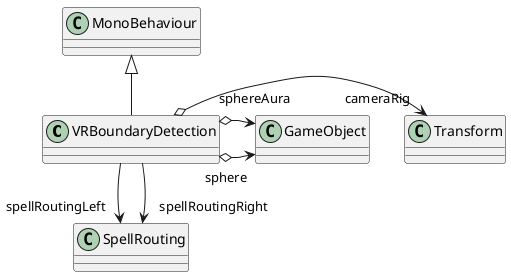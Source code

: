 @startuml
class VRBoundaryDetection {
}
MonoBehaviour <|-- VRBoundaryDetection
VRBoundaryDetection o-> "cameraRig" Transform
VRBoundaryDetection --> "spellRoutingLeft" SpellRouting
VRBoundaryDetection --> "spellRoutingRight" SpellRouting
VRBoundaryDetection o-> "sphere" GameObject
VRBoundaryDetection o-> "sphereAura" GameObject
@enduml
